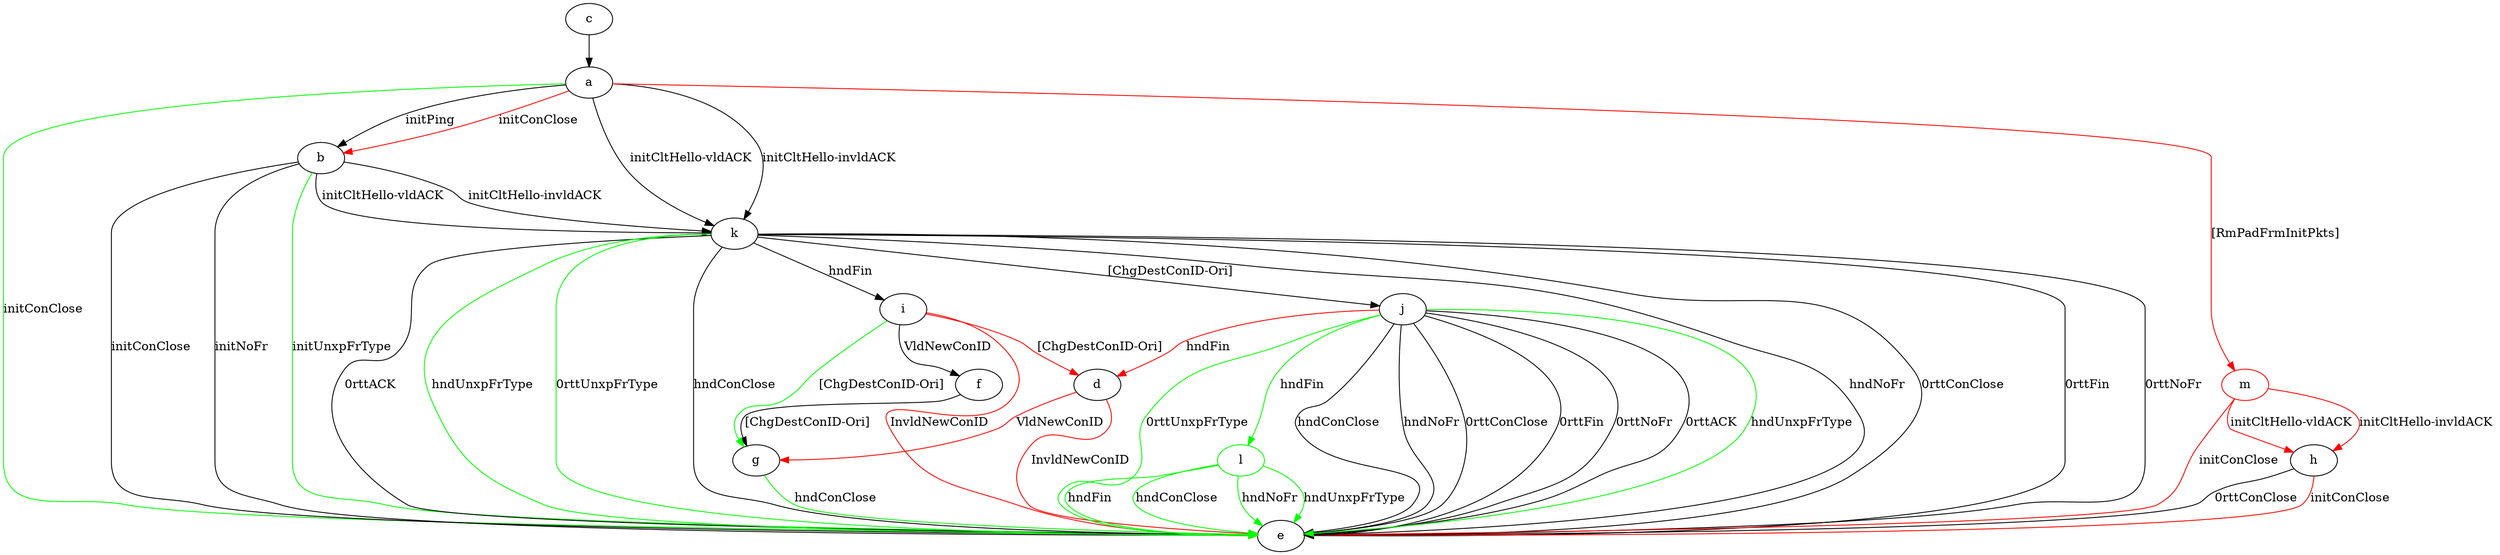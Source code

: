 digraph "" {
	a -> b	[key=0,
		label="initPing "];
	a -> b	[key=1,
		color=red,
		label="initConClose "];
	a -> e	[key=0,
		color=green,
		label="initConClose "];
	a -> k	[key=0,
		label="initCltHello-vldACK "];
	a -> k	[key=1,
		label="initCltHello-invldACK "];
	m	[color=red];
	a -> m	[key=0,
		color=red,
		label="[RmPadFrmInitPkts] "];
	b -> e	[key=0,
		label="initConClose "];
	b -> e	[key=1,
		label="initNoFr "];
	b -> e	[key=2,
		color=green,
		label="initUnxpFrType "];
	b -> k	[key=0,
		label="initCltHello-vldACK "];
	b -> k	[key=1,
		label="initCltHello-invldACK "];
	c -> a	[key=0];
	d -> e	[key=0,
		color=red,
		label="InvldNewConID "];
	d -> g	[key=0,
		color=red,
		label="VldNewConID "];
	f -> g	[key=0,
		label="[ChgDestConID-Ori] "];
	g -> e	[key=0,
		color=green,
		label="hndConClose "];
	h -> e	[key=0,
		label="0rttConClose "];
	h -> e	[key=1,
		color=red,
		label="initConClose "];
	i -> d	[key=0,
		color=red,
		label="[ChgDestConID-Ori] "];
	i -> e	[key=0,
		color=red,
		label="InvldNewConID "];
	i -> f	[key=0,
		label="VldNewConID "];
	i -> g	[key=0,
		color=green,
		label="[ChgDestConID-Ori] "];
	j -> d	[key=0,
		color=red,
		label="hndFin "];
	j -> e	[key=0,
		label="hndConClose "];
	j -> e	[key=1,
		label="hndNoFr "];
	j -> e	[key=2,
		label="0rttConClose "];
	j -> e	[key=3,
		label="0rttFin "];
	j -> e	[key=4,
		label="0rttNoFr "];
	j -> e	[key=5,
		label="0rttACK "];
	j -> e	[key=6,
		color=green,
		label="hndUnxpFrType "];
	j -> e	[key=7,
		color=green,
		label="0rttUnxpFrType "];
	l	[color=green];
	j -> l	[key=0,
		color=green,
		label="hndFin "];
	k -> e	[key=0,
		label="hndConClose "];
	k -> e	[key=1,
		label="hndNoFr "];
	k -> e	[key=2,
		label="0rttConClose "];
	k -> e	[key=3,
		label="0rttFin "];
	k -> e	[key=4,
		label="0rttNoFr "];
	k -> e	[key=5,
		label="0rttACK "];
	k -> e	[key=6,
		color=green,
		label="hndUnxpFrType "];
	k -> e	[key=7,
		color=green,
		label="0rttUnxpFrType "];
	k -> i	[key=0,
		label="hndFin "];
	k -> j	[key=0,
		label="[ChgDestConID-Ori] "];
	l -> e	[key=0,
		color=green,
		label="hndFin "];
	l -> e	[key=1,
		color=green,
		label="hndConClose "];
	l -> e	[key=2,
		color=green,
		label="hndNoFr "];
	l -> e	[key=3,
		color=green,
		label="hndUnxpFrType "];
	m -> e	[key=0,
		color=red,
		label="initConClose "];
	m -> h	[key=0,
		color=red,
		label="initCltHello-vldACK "];
	m -> h	[key=1,
		color=red,
		label="initCltHello-invldACK "];
}
